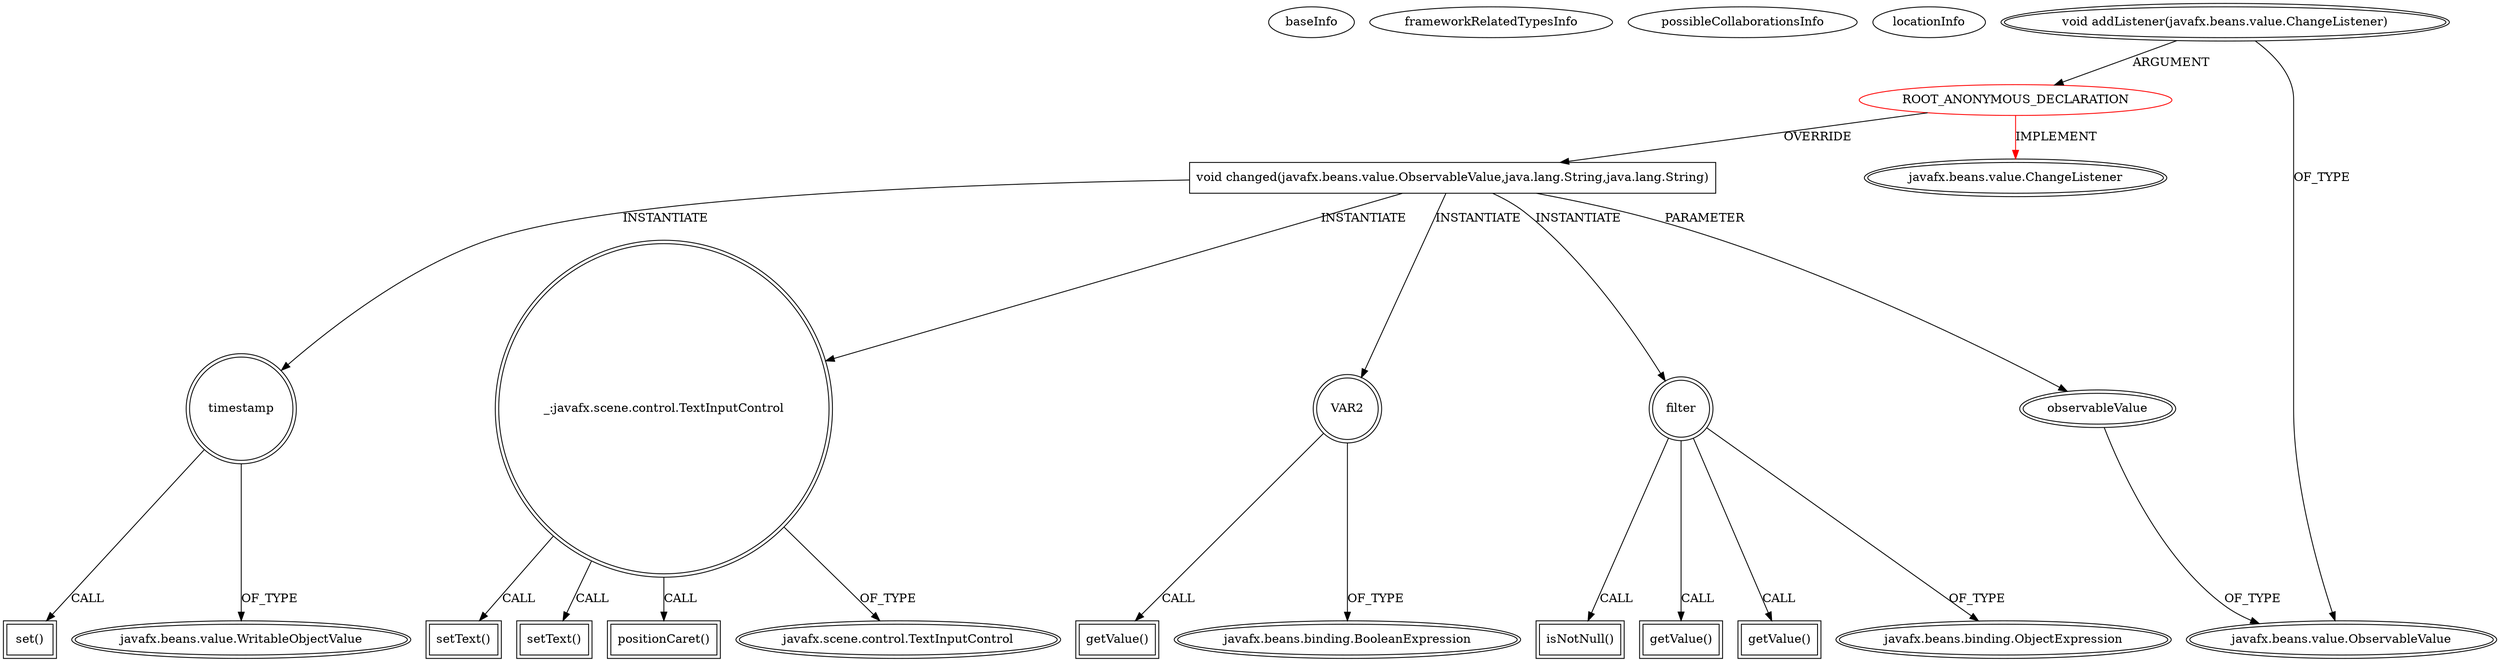 digraph {
baseInfo[graphId=3722,category="extension_graph",isAnonymous=true,possibleRelation=false]
frameworkRelatedTypesInfo[0="javafx.beans.value.ChangeListener"]
possibleCollaborationsInfo[]
locationInfo[projectName="nablex-jfx-control-date",filePath="/nablex-jfx-control-date/jfx-control-date-master/src/main/java/be/nabu/jfx/control/date/DatePicker.java",contextSignature="void initialize()",graphId="3722"]
0[label="ROOT_ANONYMOUS_DECLARATION",vertexType="ROOT_ANONYMOUS_DECLARATION",isFrameworkType=false,color=red]
1[label="javafx.beans.value.ChangeListener",vertexType="FRAMEWORK_INTERFACE_TYPE",isFrameworkType=true,peripheries=2]
2[label="void addListener(javafx.beans.value.ChangeListener)",vertexType="OUTSIDE_CALL",isFrameworkType=true,peripheries=2]
3[label="javafx.beans.value.ObservableValue",vertexType="FRAMEWORK_INTERFACE_TYPE",isFrameworkType=true,peripheries=2]
4[label="void changed(javafx.beans.value.ObservableValue,java.lang.String,java.lang.String)",vertexType="OVERRIDING_METHOD_DECLARATION",isFrameworkType=false,shape=box]
5[label="observableValue",vertexType="PARAMETER_DECLARATION",isFrameworkType=true,peripheries=2]
7[label="timestamp",vertexType="VARIABLE_EXPRESION",isFrameworkType=true,peripheries=2,shape=circle]
9[label="javafx.beans.value.WritableObjectValue",vertexType="FRAMEWORK_INTERFACE_TYPE",isFrameworkType=true,peripheries=2]
8[label="set()",vertexType="INSIDE_CALL",isFrameworkType=true,peripheries=2,shape=box]
10[label="_:javafx.scene.control.TextInputControl",vertexType="VARIABLE_EXPRESION",isFrameworkType=true,peripheries=2,shape=circle]
12[label="javafx.scene.control.TextInputControl",vertexType="FRAMEWORK_CLASS_TYPE",isFrameworkType=true,peripheries=2]
11[label="setText()",vertexType="INSIDE_CALL",isFrameworkType=true,peripheries=2,shape=box]
13[label="VAR2",vertexType="VARIABLE_EXPRESION",isFrameworkType=true,peripheries=2,shape=circle]
15[label="javafx.beans.binding.BooleanExpression",vertexType="FRAMEWORK_CLASS_TYPE",isFrameworkType=true,peripheries=2]
14[label="getValue()",vertexType="INSIDE_CALL",isFrameworkType=true,peripheries=2,shape=box]
16[label="filter",vertexType="VARIABLE_EXPRESION",isFrameworkType=true,peripheries=2,shape=circle]
18[label="javafx.beans.binding.ObjectExpression",vertexType="FRAMEWORK_CLASS_TYPE",isFrameworkType=true,peripheries=2]
17[label="isNotNull()",vertexType="INSIDE_CALL",isFrameworkType=true,peripheries=2,shape=box]
20[label="getValue()",vertexType="INSIDE_CALL",isFrameworkType=true,peripheries=2,shape=box]
22[label="getValue()",vertexType="INSIDE_CALL",isFrameworkType=true,peripheries=2,shape=box]
24[label="setText()",vertexType="INSIDE_CALL",isFrameworkType=true,peripheries=2,shape=box]
26[label="positionCaret()",vertexType="INSIDE_CALL",isFrameworkType=true,peripheries=2,shape=box]
0->1[label="IMPLEMENT",color=red]
2->0[label="ARGUMENT"]
2->3[label="OF_TYPE"]
0->4[label="OVERRIDE"]
5->3[label="OF_TYPE"]
4->5[label="PARAMETER"]
4->7[label="INSTANTIATE"]
7->9[label="OF_TYPE"]
7->8[label="CALL"]
4->10[label="INSTANTIATE"]
10->12[label="OF_TYPE"]
10->11[label="CALL"]
4->13[label="INSTANTIATE"]
13->15[label="OF_TYPE"]
13->14[label="CALL"]
4->16[label="INSTANTIATE"]
16->18[label="OF_TYPE"]
16->17[label="CALL"]
16->20[label="CALL"]
16->22[label="CALL"]
10->24[label="CALL"]
10->26[label="CALL"]
}
